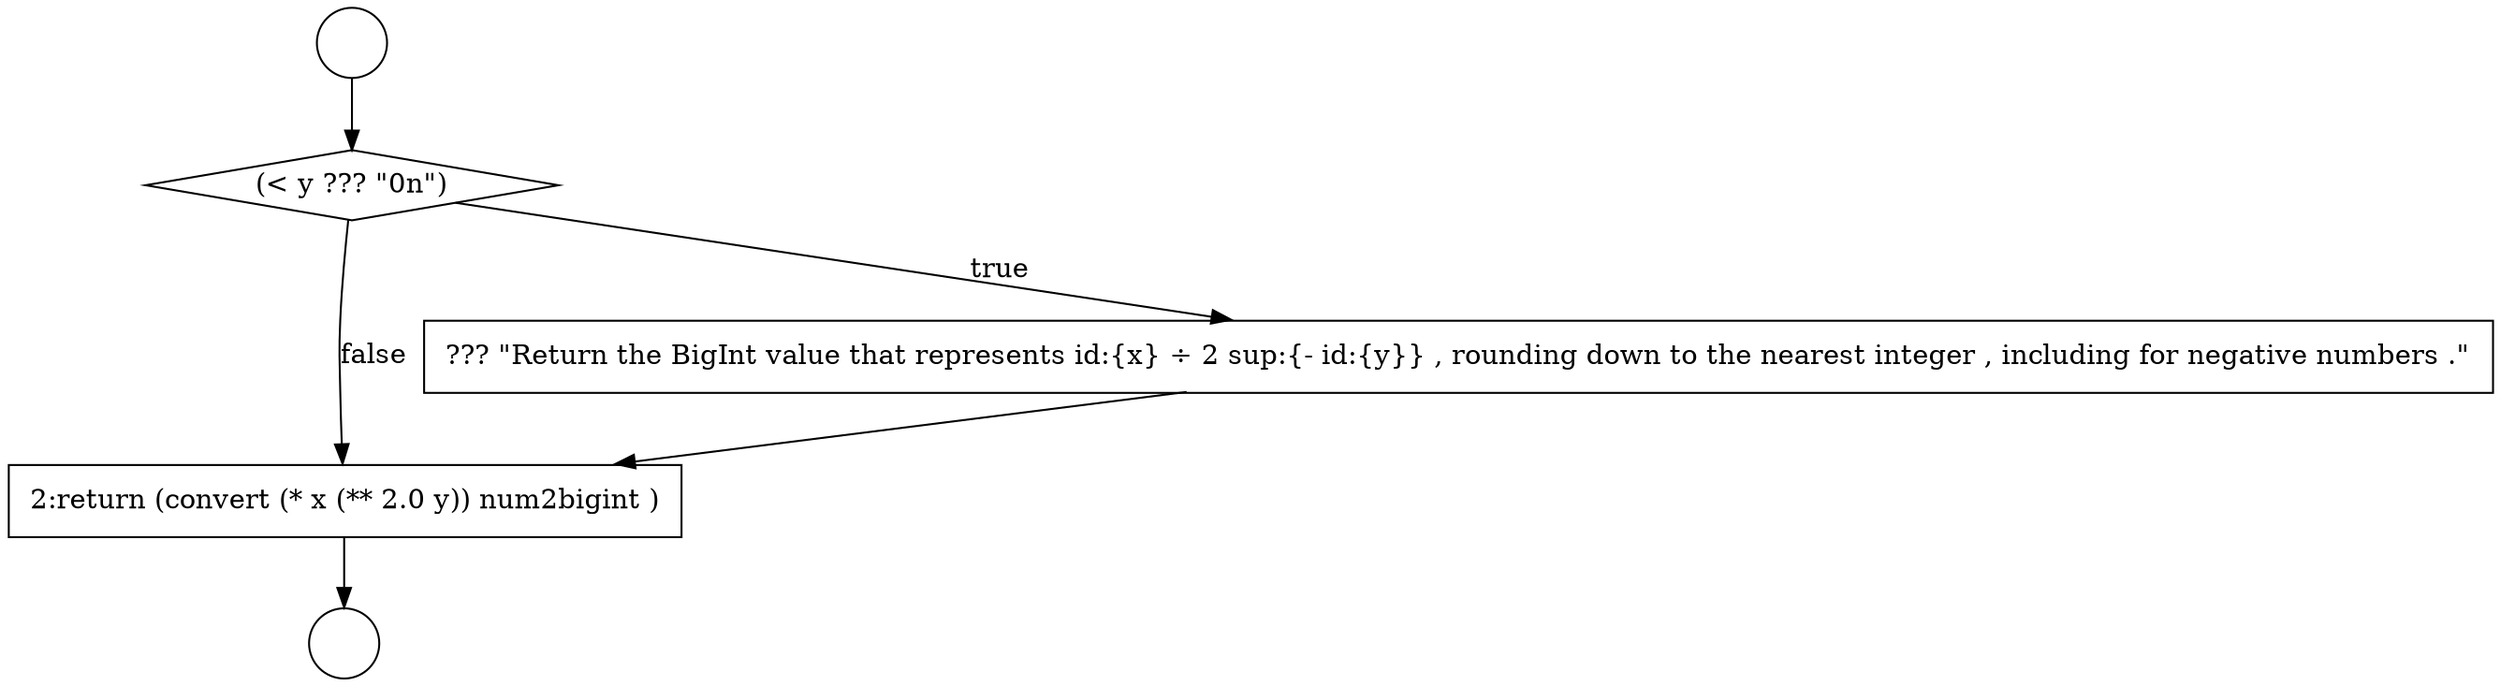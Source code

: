 digraph {
  node147 [shape=circle label=" " color="black" fillcolor="white" style=filled]
  node150 [shape=none, margin=0, label=<<font color="black">
    <table border="0" cellborder="1" cellspacing="0" cellpadding="10">
      <tr><td align="left">2:return (convert (* x (** 2.0 y)) num2bigint )</td></tr>
    </table>
  </font>> color="black" fillcolor="white" style=filled]
  node146 [shape=circle label=" " color="black" fillcolor="white" style=filled]
  node148 [shape=diamond, label=<<font color="black">(&lt; y ??? &quot;0n&quot;)</font>> color="black" fillcolor="white" style=filled]
  node149 [shape=none, margin=0, label=<<font color="black">
    <table border="0" cellborder="1" cellspacing="0" cellpadding="10">
      <tr><td align="left">??? &quot;Return the BigInt value that represents id:{x} &divide; 2 sup:{- id:{y}} , rounding down to the nearest integer , including for negative numbers .&quot;</td></tr>
    </table>
  </font>> color="black" fillcolor="white" style=filled]
  node146 -> node148 [ color="black"]
  node148 -> node149 [label=<<font color="black">true</font>> color="black"]
  node148 -> node150 [label=<<font color="black">false</font>> color="black"]
  node149 -> node150 [ color="black"]
  node150 -> node147 [ color="black"]
}
